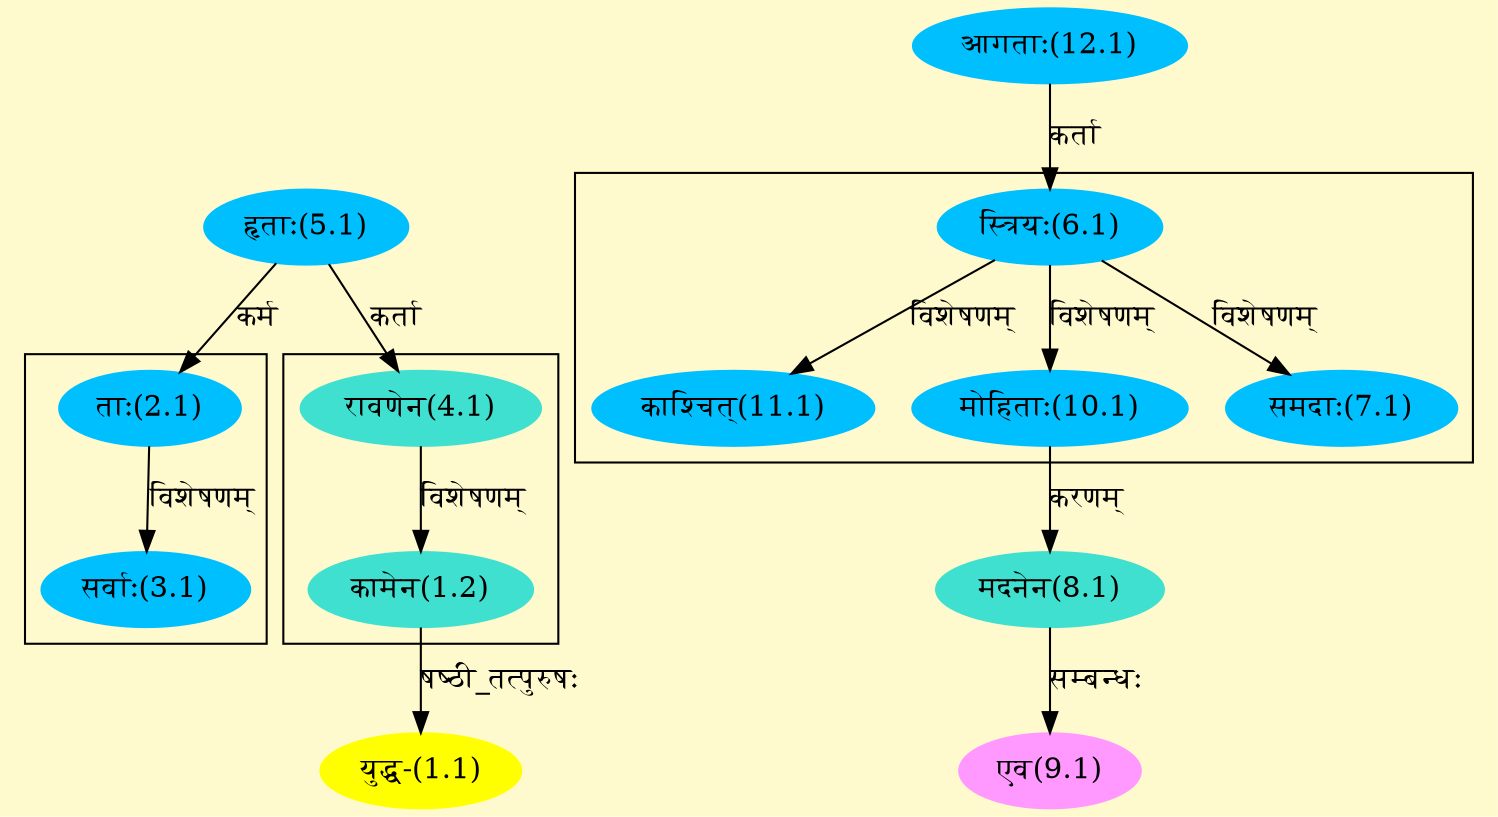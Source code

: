 digraph G{
rankdir=BT;
 compound=true;
 bgcolor="lemonchiffon1";

subgraph cluster_1{
Node1_2 [style=filled, color="#40E0D0" label = "कामेन(1.2)"]
Node4_1 [style=filled, color="#40E0D0" label = "रावणेन(4.1)"]

}

subgraph cluster_2{
Node3_1 [style=filled, color="#00BFFF" label = "सर्वाः(3.1)"]
Node2_1 [style=filled, color="#00BFFF" label = "ताः(2.1)"]

}

subgraph cluster_3{
Node7_1 [style=filled, color="#00BFFF" label = "समदाः(7.1)"]
Node6_1 [style=filled, color="#00BFFF" label = "स्त्रियः(6.1)"]
Node10_1 [style=filled, color="#00BFFF" label = "मोहिताः(10.1)"]
Node11_1 [style=filled, color="#00BFFF" label = "काश्चित्(11.1)"]

}
Node1_1 [style=filled, color="#FFFF00" label = "युद्ध-(1.1)"]
Node1_2 [style=filled, color="#40E0D0" label = "कामेन(1.2)"]
Node2_1 [style=filled, color="#00BFFF" label = "ताः(2.1)"]
Node5_1 [style=filled, color="#00BFFF" label = "हृताः(5.1)"]
Node4_1 [style=filled, color="#40E0D0" label = "रावणेन(4.1)"]
Node6_1 [style=filled, color="#00BFFF" label = "स्त्रियः(6.1)"]
Node12_1 [style=filled, color="#00BFFF" label = "आगताः(12.1)"]
Node8_1 [style=filled, color="#40E0D0" label = "मदनेन(8.1)"]
Node10_1 [style=filled, color="#00BFFF" label = "मोहिताः(10.1)"]
Node9_1 [style=filled, color="#FF99FF" label = "एव(9.1)"]
/* Start of Relations section */

Node1_1 -> Node1_2 [  label="षष्ठी_तत्पुरुषः"  dir="back" ]
Node1_2 -> Node4_1 [  label="विशेषणम्"  dir="back" ]
Node2_1 -> Node5_1 [  label="कर्म"  dir="back" ]
Node3_1 -> Node2_1 [  label="विशेषणम्"  dir="back" ]
Node4_1 -> Node5_1 [  label="कर्ता"  dir="back" ]
Node6_1 -> Node12_1 [  label="कर्ता"  dir="back" ]
Node7_1 -> Node6_1 [  label="विशेषणम्"  dir="back" ]
Node8_1 -> Node10_1 [  label="करणम्"  dir="back" ]
Node9_1 -> Node8_1 [  label="सम्बन्धः"  dir="back" ]
Node10_1 -> Node6_1 [  label="विशेषणम्"  dir="back" ]
Node11_1 -> Node6_1 [  label="विशेषणम्"  dir="back" ]
}

